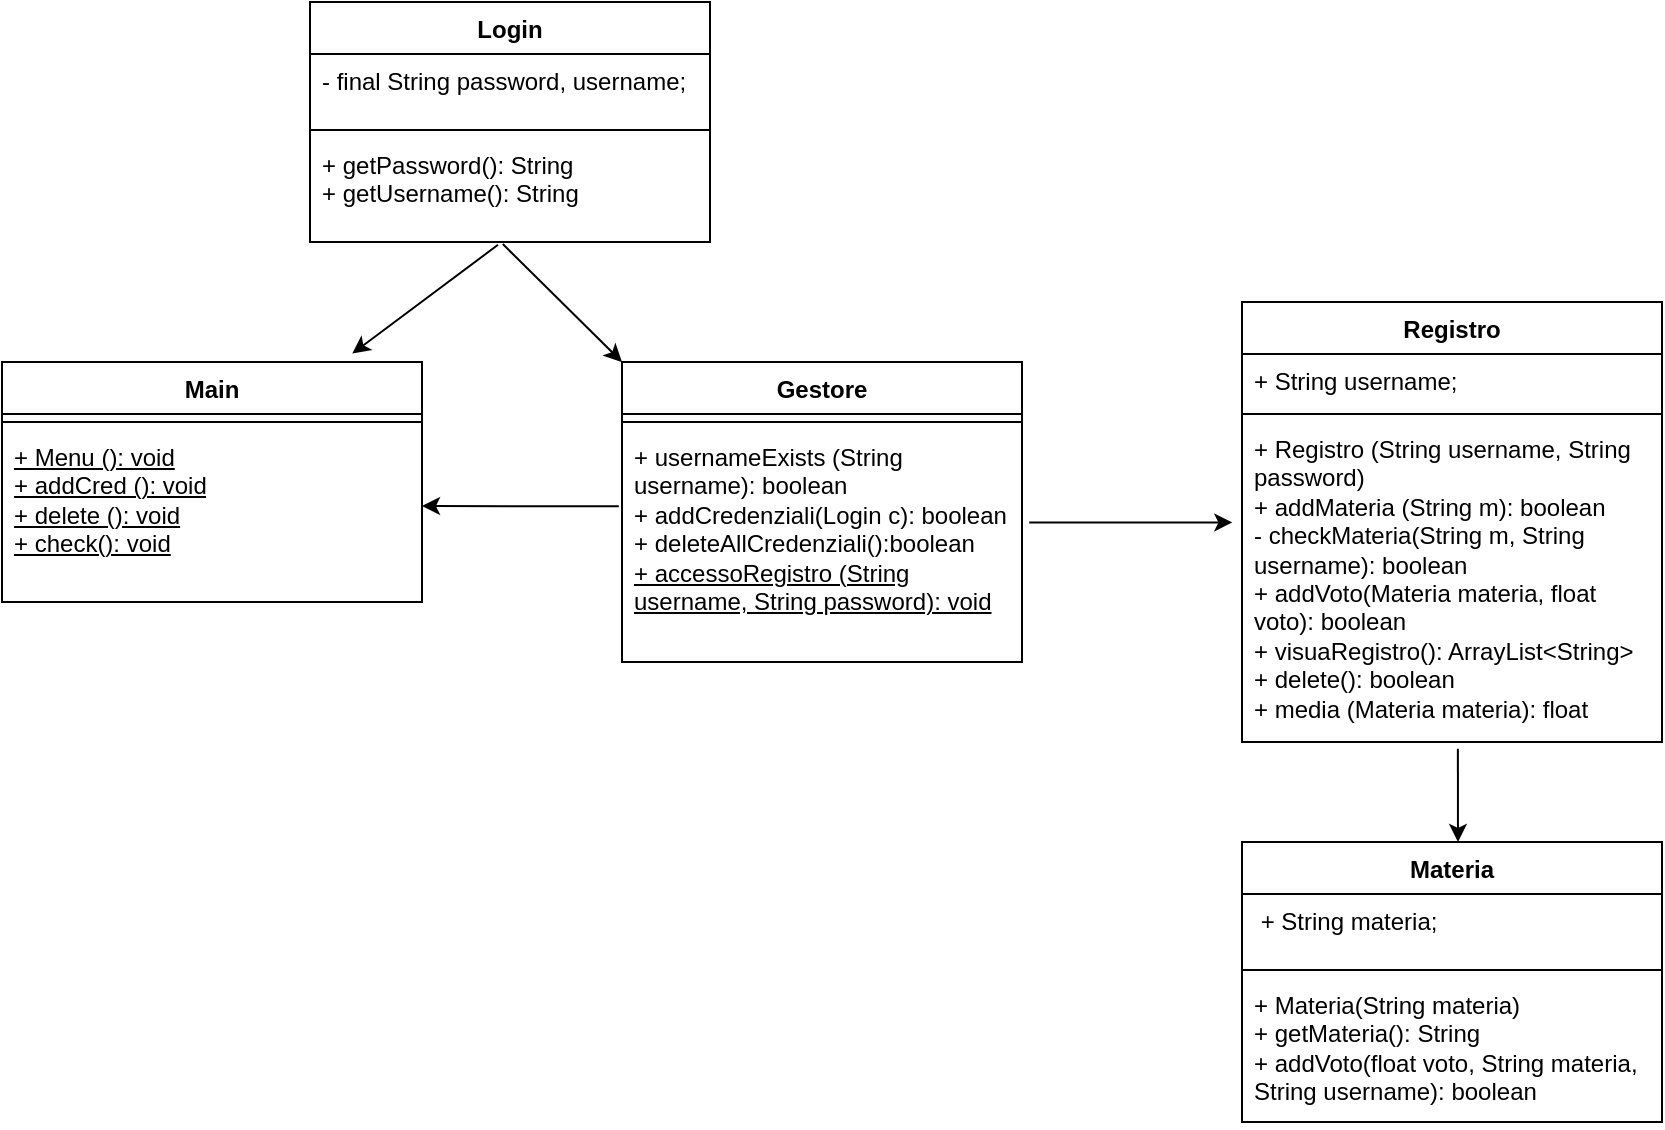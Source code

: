 <mxfile version="21.3.2" type="google">
  <diagram id="C5RBs43oDa-KdzZeNtuy" name="Page-1">
    <mxGraphModel grid="1" page="1" gridSize="10" guides="1" tooltips="1" connect="1" arrows="1" fold="1" pageScale="1" pageWidth="827" pageHeight="1169" math="0" shadow="0">
      <root>
        <mxCell id="WIyWlLk6GJQsqaUBKTNV-0" />
        <mxCell id="WIyWlLk6GJQsqaUBKTNV-1" parent="WIyWlLk6GJQsqaUBKTNV-0" />
        <mxCell id="Exrb0szNXC-dDzmXgBB0-0" value="Main" style="swimlane;fontStyle=1;align=center;verticalAlign=top;childLayout=stackLayout;horizontal=1;startSize=26;horizontalStack=0;resizeParent=1;resizeParentMax=0;resizeLast=0;collapsible=1;marginBottom=0;whiteSpace=wrap;html=1;" vertex="1" parent="WIyWlLk6GJQsqaUBKTNV-1">
          <mxGeometry x="60" y="190" width="210" height="120" as="geometry" />
        </mxCell>
        <mxCell id="Exrb0szNXC-dDzmXgBB0-2" value="" style="line;strokeWidth=1;fillColor=none;align=left;verticalAlign=middle;spacingTop=-1;spacingLeft=3;spacingRight=3;rotatable=0;labelPosition=right;points=[];portConstraint=eastwest;strokeColor=inherit;" vertex="1" parent="Exrb0szNXC-dDzmXgBB0-0">
          <mxGeometry y="26" width="210" height="8" as="geometry" />
        </mxCell>
        <mxCell id="Exrb0szNXC-dDzmXgBB0-3" value="&lt;u&gt;+ Menu (): void&lt;br&gt;+ addCred (): void&lt;br&gt;+ delete (): void&lt;br&gt;+ check(): void&lt;br&gt;&lt;br&gt;&lt;/u&gt;" style="text;strokeColor=none;fillColor=none;align=left;verticalAlign=top;spacingLeft=4;spacingRight=4;overflow=hidden;rotatable=0;points=[[0,0.5],[1,0.5]];portConstraint=eastwest;whiteSpace=wrap;html=1;" vertex="1" parent="Exrb0szNXC-dDzmXgBB0-0">
          <mxGeometry y="34" width="210" height="86" as="geometry" />
        </mxCell>
        <mxCell id="Exrb0szNXC-dDzmXgBB0-4" value="Login" style="swimlane;fontStyle=1;align=center;verticalAlign=top;childLayout=stackLayout;horizontal=1;startSize=26;horizontalStack=0;resizeParent=1;resizeParentMax=0;resizeLast=0;collapsible=1;marginBottom=0;whiteSpace=wrap;html=1;" vertex="1" parent="WIyWlLk6GJQsqaUBKTNV-1">
          <mxGeometry x="214" y="10" width="200" height="120" as="geometry" />
        </mxCell>
        <mxCell id="Exrb0szNXC-dDzmXgBB0-5" value="- final String password, username;" style="text;strokeColor=none;fillColor=none;align=left;verticalAlign=top;spacingLeft=4;spacingRight=4;overflow=hidden;rotatable=0;points=[[0,0.5],[1,0.5]];portConstraint=eastwest;whiteSpace=wrap;html=1;" vertex="1" parent="Exrb0szNXC-dDzmXgBB0-4">
          <mxGeometry y="26" width="200" height="34" as="geometry" />
        </mxCell>
        <mxCell id="Exrb0szNXC-dDzmXgBB0-6" value="" style="line;strokeWidth=1;fillColor=none;align=left;verticalAlign=middle;spacingTop=-1;spacingLeft=3;spacingRight=3;rotatable=0;labelPosition=right;points=[];portConstraint=eastwest;strokeColor=inherit;" vertex="1" parent="Exrb0szNXC-dDzmXgBB0-4">
          <mxGeometry y="60" width="200" height="8" as="geometry" />
        </mxCell>
        <mxCell id="Exrb0szNXC-dDzmXgBB0-7" value="+ getPassword(): String&lt;br&gt;+ getUsername(): String" style="text;strokeColor=none;fillColor=none;align=left;verticalAlign=top;spacingLeft=4;spacingRight=4;overflow=hidden;rotatable=0;points=[[0,0.5],[1,0.5]];portConstraint=eastwest;whiteSpace=wrap;html=1;" vertex="1" parent="Exrb0szNXC-dDzmXgBB0-4">
          <mxGeometry y="68" width="200" height="52" as="geometry" />
        </mxCell>
        <mxCell id="Exrb0szNXC-dDzmXgBB0-8" value="Gestore" style="swimlane;fontStyle=1;align=center;verticalAlign=top;childLayout=stackLayout;horizontal=1;startSize=26;horizontalStack=0;resizeParent=1;resizeParentMax=0;resizeLast=0;collapsible=1;marginBottom=0;whiteSpace=wrap;html=1;" vertex="1" parent="WIyWlLk6GJQsqaUBKTNV-1">
          <mxGeometry x="370" y="190" width="200" height="150" as="geometry" />
        </mxCell>
        <mxCell id="Exrb0szNXC-dDzmXgBB0-10" value="" style="line;strokeWidth=1;fillColor=none;align=left;verticalAlign=middle;spacingTop=-1;spacingLeft=3;spacingRight=3;rotatable=0;labelPosition=right;points=[];portConstraint=eastwest;strokeColor=inherit;" vertex="1" parent="Exrb0szNXC-dDzmXgBB0-8">
          <mxGeometry y="26" width="200" height="8" as="geometry" />
        </mxCell>
        <mxCell id="Exrb0szNXC-dDzmXgBB0-11" value="+ usernameExists (String username): boolean&lt;br&gt;+ addCredenziali(Login c): boolean&lt;br&gt;+ deleteAllCredenziali():boolean&lt;br&gt;&lt;u&gt;+ accessoRegistro (String username, String password): void&lt;br&gt;&lt;/u&gt;" style="text;strokeColor=none;fillColor=none;align=left;verticalAlign=top;spacingLeft=4;spacingRight=4;overflow=hidden;rotatable=0;points=[[0,0.5],[1,0.5]];portConstraint=eastwest;whiteSpace=wrap;html=1;" vertex="1" parent="Exrb0szNXC-dDzmXgBB0-8">
          <mxGeometry y="34" width="200" height="116" as="geometry" />
        </mxCell>
        <mxCell id="Exrb0szNXC-dDzmXgBB0-12" value="Registro" style="swimlane;fontStyle=1;align=center;verticalAlign=top;childLayout=stackLayout;horizontal=1;startSize=26;horizontalStack=0;resizeParent=1;resizeParentMax=0;resizeLast=0;collapsible=1;marginBottom=0;whiteSpace=wrap;html=1;" vertex="1" parent="WIyWlLk6GJQsqaUBKTNV-1">
          <mxGeometry x="680" y="160" width="210" height="220" as="geometry" />
        </mxCell>
        <mxCell id="Exrb0szNXC-dDzmXgBB0-13" value="+ String username;" style="text;strokeColor=none;fillColor=none;align=left;verticalAlign=top;spacingLeft=4;spacingRight=4;overflow=hidden;rotatable=0;points=[[0,0.5],[1,0.5]];portConstraint=eastwest;whiteSpace=wrap;html=1;" vertex="1" parent="Exrb0szNXC-dDzmXgBB0-12">
          <mxGeometry y="26" width="210" height="26" as="geometry" />
        </mxCell>
        <mxCell id="Exrb0szNXC-dDzmXgBB0-14" value="" style="line;strokeWidth=1;fillColor=none;align=left;verticalAlign=middle;spacingTop=-1;spacingLeft=3;spacingRight=3;rotatable=0;labelPosition=right;points=[];portConstraint=eastwest;strokeColor=inherit;" vertex="1" parent="Exrb0szNXC-dDzmXgBB0-12">
          <mxGeometry y="52" width="210" height="8" as="geometry" />
        </mxCell>
        <mxCell id="Exrb0szNXC-dDzmXgBB0-15" value="+ Registro (String username, String password)&lt;br&gt;+ addMateria (String m): boolean&lt;br&gt;- checkMateria(String m, String username): boolean&lt;br&gt;+ addVoto(Materia materia, float voto): boolean&lt;br&gt;+ visuaRegistro(): ArrayList&amp;lt;String&amp;gt;&lt;br&gt;+ delete(): boolean&lt;br&gt;+ media (Materia materia): float" style="text;strokeColor=none;fillColor=none;align=left;verticalAlign=top;spacingLeft=4;spacingRight=4;overflow=hidden;rotatable=0;points=[[0,0.5],[1,0.5]];portConstraint=eastwest;whiteSpace=wrap;html=1;" vertex="1" parent="Exrb0szNXC-dDzmXgBB0-12">
          <mxGeometry y="60" width="210" height="160" as="geometry" />
        </mxCell>
        <mxCell id="Exrb0szNXC-dDzmXgBB0-16" value="Materia" style="swimlane;fontStyle=1;align=center;verticalAlign=top;childLayout=stackLayout;horizontal=1;startSize=26;horizontalStack=0;resizeParent=1;resizeParentMax=0;resizeLast=0;collapsible=1;marginBottom=0;whiteSpace=wrap;html=1;" vertex="1" parent="WIyWlLk6GJQsqaUBKTNV-1">
          <mxGeometry x="680" y="430" width="210" height="140" as="geometry" />
        </mxCell>
        <mxCell id="Exrb0szNXC-dDzmXgBB0-17" value="&amp;nbsp;+ String materia;" style="text;strokeColor=none;fillColor=none;align=left;verticalAlign=top;spacingLeft=4;spacingRight=4;overflow=hidden;rotatable=0;points=[[0,0.5],[1,0.5]];portConstraint=eastwest;whiteSpace=wrap;html=1;" vertex="1" parent="Exrb0szNXC-dDzmXgBB0-16">
          <mxGeometry y="26" width="210" height="34" as="geometry" />
        </mxCell>
        <mxCell id="Exrb0szNXC-dDzmXgBB0-18" value="" style="line;strokeWidth=1;fillColor=none;align=left;verticalAlign=middle;spacingTop=-1;spacingLeft=3;spacingRight=3;rotatable=0;labelPosition=right;points=[];portConstraint=eastwest;strokeColor=inherit;" vertex="1" parent="Exrb0szNXC-dDzmXgBB0-16">
          <mxGeometry y="60" width="210" height="8" as="geometry" />
        </mxCell>
        <mxCell id="Exrb0szNXC-dDzmXgBB0-19" value="+ Materia(String materia)&lt;br&gt;+ getMateria(): String&lt;br&gt;+ addVoto(float voto, String materia, String username): boolean" style="text;strokeColor=none;fillColor=none;align=left;verticalAlign=top;spacingLeft=4;spacingRight=4;overflow=hidden;rotatable=0;points=[[0,0.5],[1,0.5]];portConstraint=eastwest;whiteSpace=wrap;html=1;" vertex="1" parent="Exrb0szNXC-dDzmXgBB0-16">
          <mxGeometry y="68" width="210" height="72" as="geometry" />
        </mxCell>
        <mxCell id="Exrb0szNXC-dDzmXgBB0-20" value="" style="endArrow=classic;html=1;rounded=0;exitX=-0.008;exitY=0.329;exitDx=0;exitDy=0;exitPerimeter=0;" edge="1" parent="WIyWlLk6GJQsqaUBKTNV-1" source="Exrb0szNXC-dDzmXgBB0-11">
          <mxGeometry width="50" height="50" relative="1" as="geometry">
            <mxPoint x="280" y="220" as="sourcePoint" />
            <mxPoint x="270" y="262" as="targetPoint" />
          </mxGeometry>
        </mxCell>
        <mxCell id="Exrb0szNXC-dDzmXgBB0-21" value="" style="endArrow=classic;html=1;rounded=0;entryX=0;entryY=0;entryDx=0;entryDy=0;exitX=0.482;exitY=1.02;exitDx=0;exitDy=0;exitPerimeter=0;" edge="1" parent="WIyWlLk6GJQsqaUBKTNV-1" source="Exrb0szNXC-dDzmXgBB0-7" target="Exrb0szNXC-dDzmXgBB0-8">
          <mxGeometry width="50" height="50" relative="1" as="geometry">
            <mxPoint x="290" y="200" as="sourcePoint" />
            <mxPoint x="340" y="150" as="targetPoint" />
          </mxGeometry>
        </mxCell>
        <mxCell id="Exrb0szNXC-dDzmXgBB0-22" value="" style="endArrow=classic;html=1;rounded=0;entryX=0.834;entryY=-0.035;entryDx=0;entryDy=0;exitX=0.47;exitY=1.027;exitDx=0;exitDy=0;exitPerimeter=0;entryPerimeter=0;" edge="1" parent="WIyWlLk6GJQsqaUBKTNV-1" source="Exrb0szNXC-dDzmXgBB0-7" target="Exrb0szNXC-dDzmXgBB0-0">
          <mxGeometry width="50" height="50" relative="1" as="geometry">
            <mxPoint x="260" y="141" as="sourcePoint" />
            <mxPoint x="320" y="200" as="targetPoint" />
          </mxGeometry>
        </mxCell>
        <mxCell id="Exrb0szNXC-dDzmXgBB0-23" value="" style="endArrow=classic;html=1;rounded=0;exitX=1.018;exitY=0.399;exitDx=0;exitDy=0;exitPerimeter=0;entryX=-0.023;entryY=0.314;entryDx=0;entryDy=0;entryPerimeter=0;" edge="1" parent="WIyWlLk6GJQsqaUBKTNV-1" source="Exrb0szNXC-dDzmXgBB0-11" target="Exrb0szNXC-dDzmXgBB0-15">
          <mxGeometry width="50" height="50" relative="1" as="geometry">
            <mxPoint x="630" y="280" as="sourcePoint" />
            <mxPoint x="680" y="230" as="targetPoint" />
          </mxGeometry>
        </mxCell>
        <mxCell id="Exrb0szNXC-dDzmXgBB0-24" value="" style="endArrow=classic;html=1;rounded=0;exitX=0.514;exitY=1.021;exitDx=0;exitDy=0;exitPerimeter=0;" edge="1" parent="WIyWlLk6GJQsqaUBKTNV-1" source="Exrb0szNXC-dDzmXgBB0-15">
          <mxGeometry width="50" height="50" relative="1" as="geometry">
            <mxPoint x="560" y="380" as="sourcePoint" />
            <mxPoint x="788" y="430" as="targetPoint" />
          </mxGeometry>
        </mxCell>
      </root>
    </mxGraphModel>
  </diagram>
</mxfile>
